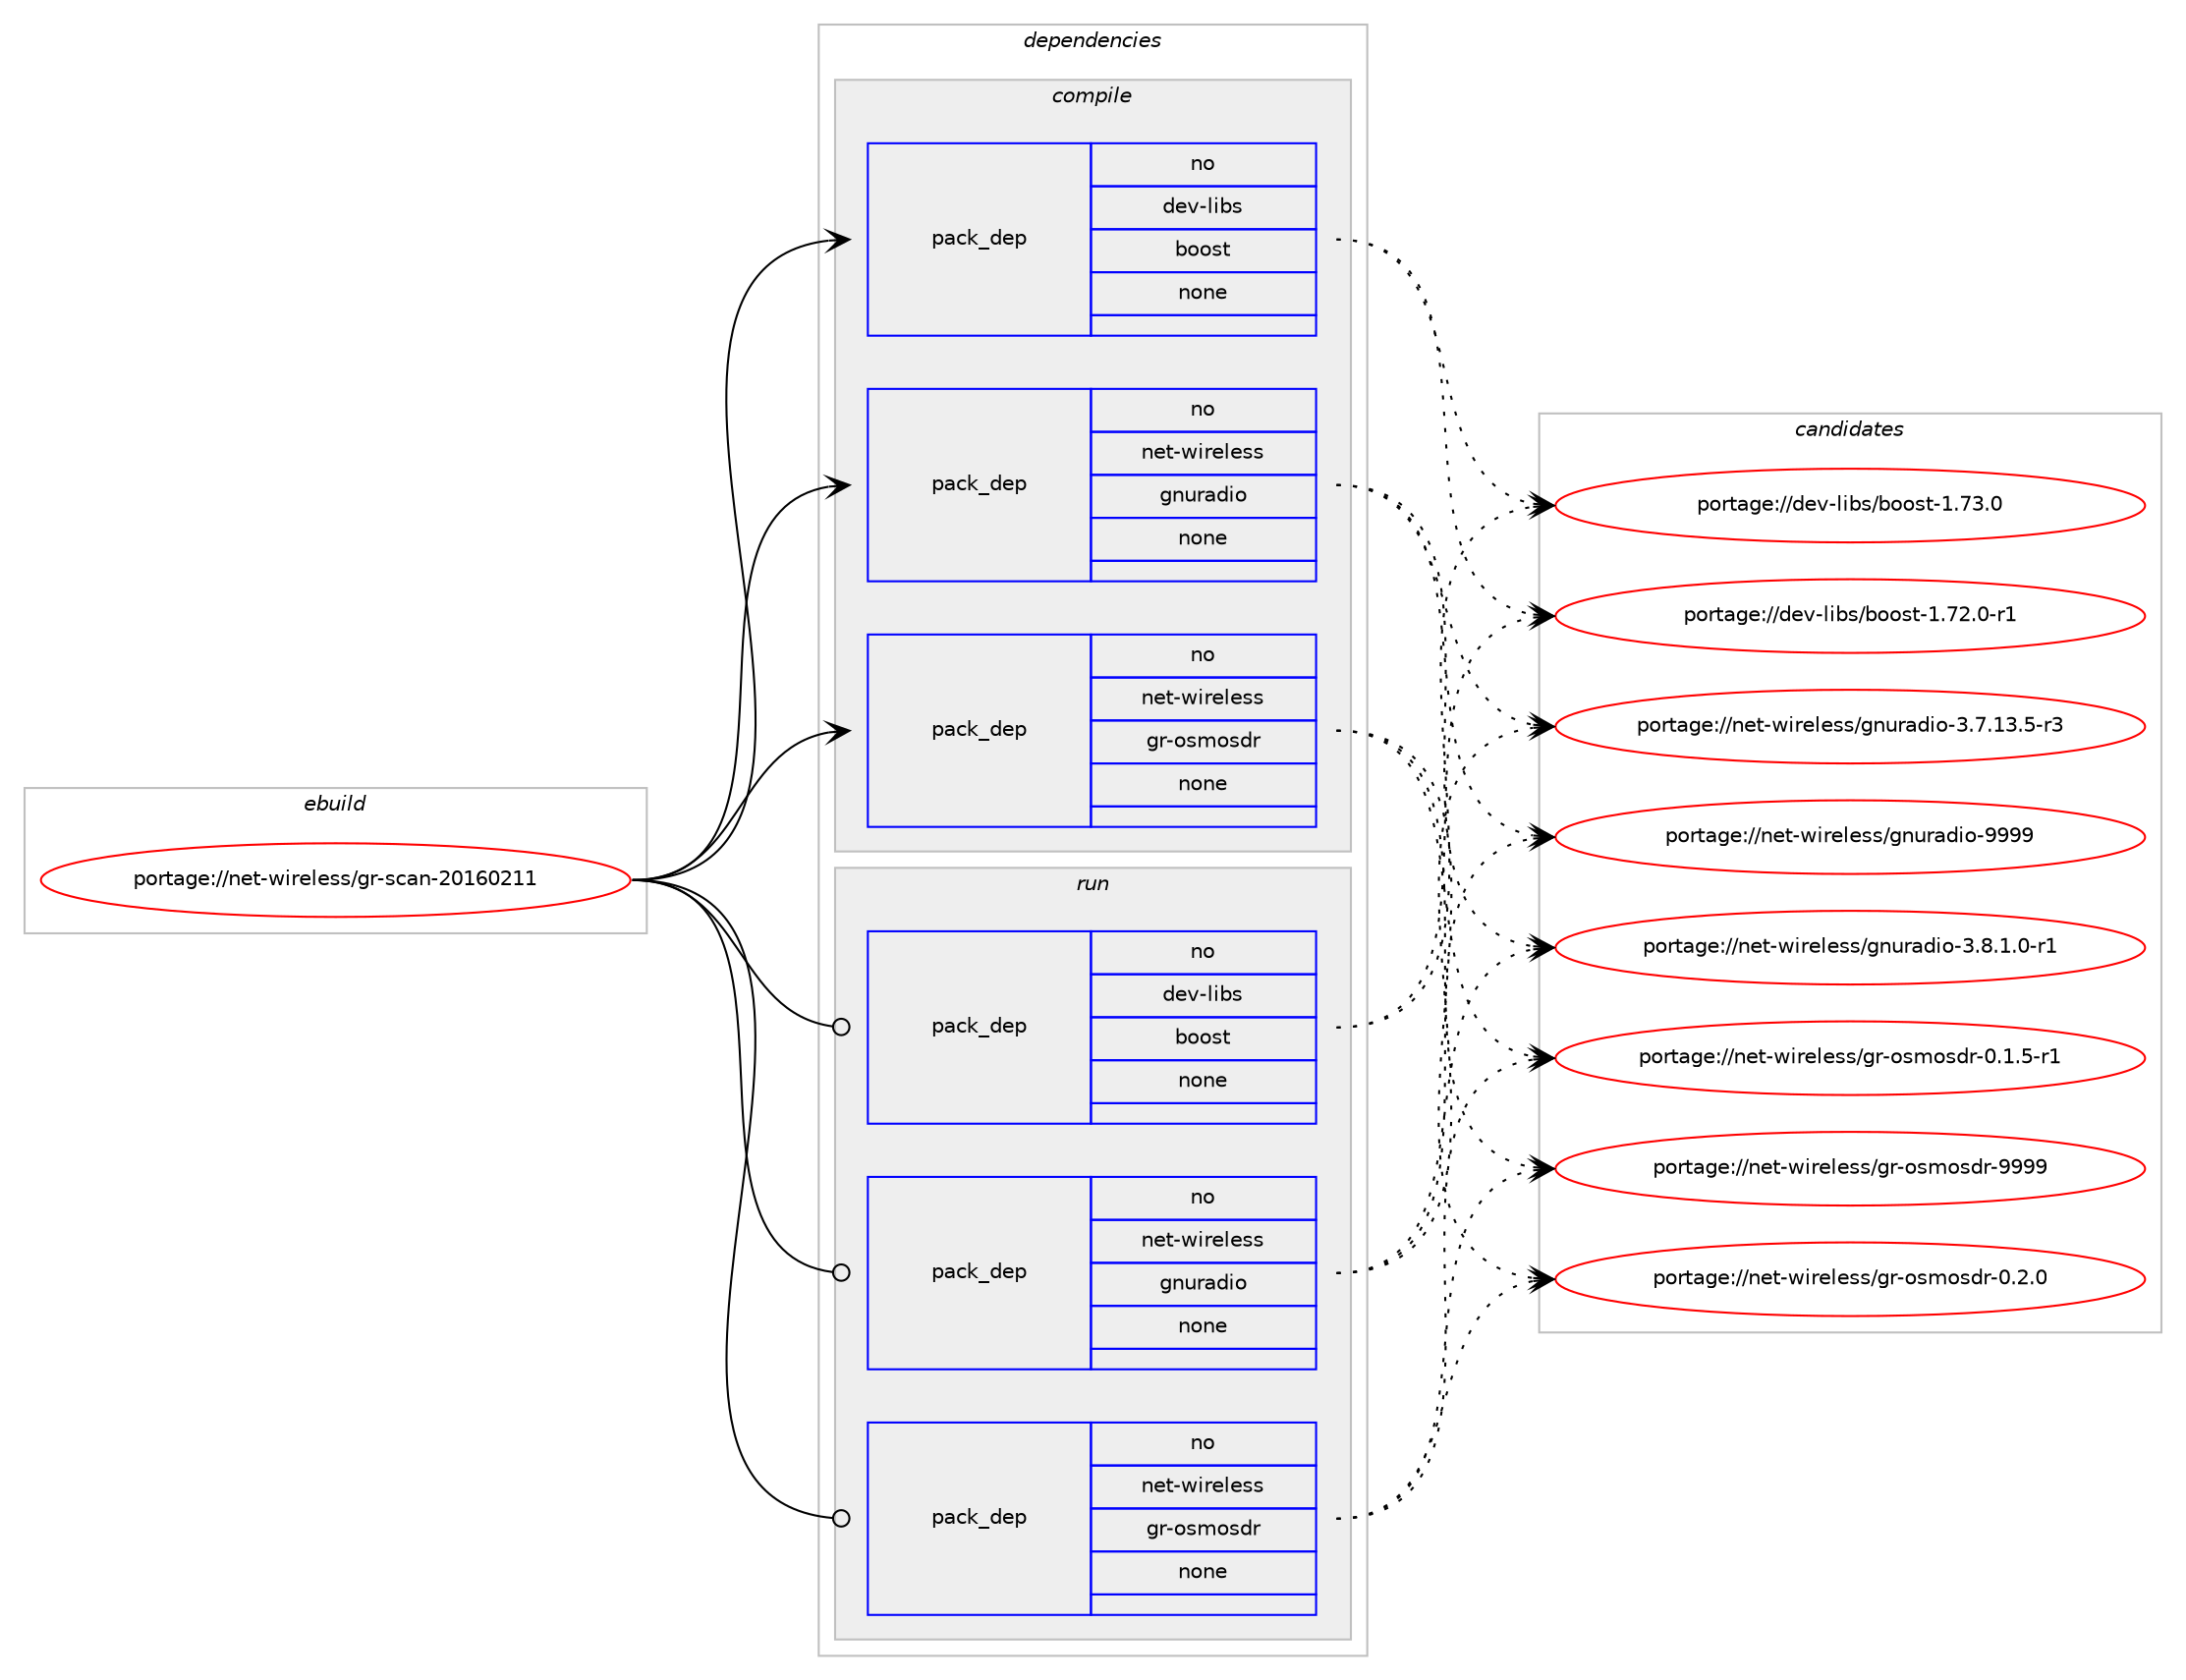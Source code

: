 digraph prolog {

# *************
# Graph options
# *************

newrank=true;
concentrate=true;
compound=true;
graph [rankdir=LR,fontname=Helvetica,fontsize=10,ranksep=1.5];#, ranksep=2.5, nodesep=0.2];
edge  [arrowhead=vee];
node  [fontname=Helvetica,fontsize=10];

# **********
# The ebuild
# **********

subgraph cluster_leftcol {
color=gray;
rank=same;
label=<<i>ebuild</i>>;
id [label="portage://net-wireless/gr-scan-20160211", color=red, width=4, href="../net-wireless/gr-scan-20160211.svg"];
}

# ****************
# The dependencies
# ****************

subgraph cluster_midcol {
color=gray;
label=<<i>dependencies</i>>;
subgraph cluster_compile {
fillcolor="#eeeeee";
style=filled;
label=<<i>compile</i>>;
subgraph pack3351 {
dependency4019 [label=<<TABLE BORDER="0" CELLBORDER="1" CELLSPACING="0" CELLPADDING="4" WIDTH="220"><TR><TD ROWSPAN="6" CELLPADDING="30">pack_dep</TD></TR><TR><TD WIDTH="110">no</TD></TR><TR><TD>dev-libs</TD></TR><TR><TD>boost</TD></TR><TR><TD>none</TD></TR><TR><TD></TD></TR></TABLE>>, shape=none, color=blue];
}
id:e -> dependency4019:w [weight=20,style="solid",arrowhead="vee"];
subgraph pack3352 {
dependency4020 [label=<<TABLE BORDER="0" CELLBORDER="1" CELLSPACING="0" CELLPADDING="4" WIDTH="220"><TR><TD ROWSPAN="6" CELLPADDING="30">pack_dep</TD></TR><TR><TD WIDTH="110">no</TD></TR><TR><TD>net-wireless</TD></TR><TR><TD>gnuradio</TD></TR><TR><TD>none</TD></TR><TR><TD></TD></TR></TABLE>>, shape=none, color=blue];
}
id:e -> dependency4020:w [weight=20,style="solid",arrowhead="vee"];
subgraph pack3353 {
dependency4021 [label=<<TABLE BORDER="0" CELLBORDER="1" CELLSPACING="0" CELLPADDING="4" WIDTH="220"><TR><TD ROWSPAN="6" CELLPADDING="30">pack_dep</TD></TR><TR><TD WIDTH="110">no</TD></TR><TR><TD>net-wireless</TD></TR><TR><TD>gr-osmosdr</TD></TR><TR><TD>none</TD></TR><TR><TD></TD></TR></TABLE>>, shape=none, color=blue];
}
id:e -> dependency4021:w [weight=20,style="solid",arrowhead="vee"];
}
subgraph cluster_compileandrun {
fillcolor="#eeeeee";
style=filled;
label=<<i>compile and run</i>>;
}
subgraph cluster_run {
fillcolor="#eeeeee";
style=filled;
label=<<i>run</i>>;
subgraph pack3354 {
dependency4022 [label=<<TABLE BORDER="0" CELLBORDER="1" CELLSPACING="0" CELLPADDING="4" WIDTH="220"><TR><TD ROWSPAN="6" CELLPADDING="30">pack_dep</TD></TR><TR><TD WIDTH="110">no</TD></TR><TR><TD>dev-libs</TD></TR><TR><TD>boost</TD></TR><TR><TD>none</TD></TR><TR><TD></TD></TR></TABLE>>, shape=none, color=blue];
}
id:e -> dependency4022:w [weight=20,style="solid",arrowhead="odot"];
subgraph pack3355 {
dependency4023 [label=<<TABLE BORDER="0" CELLBORDER="1" CELLSPACING="0" CELLPADDING="4" WIDTH="220"><TR><TD ROWSPAN="6" CELLPADDING="30">pack_dep</TD></TR><TR><TD WIDTH="110">no</TD></TR><TR><TD>net-wireless</TD></TR><TR><TD>gnuradio</TD></TR><TR><TD>none</TD></TR><TR><TD></TD></TR></TABLE>>, shape=none, color=blue];
}
id:e -> dependency4023:w [weight=20,style="solid",arrowhead="odot"];
subgraph pack3356 {
dependency4024 [label=<<TABLE BORDER="0" CELLBORDER="1" CELLSPACING="0" CELLPADDING="4" WIDTH="220"><TR><TD ROWSPAN="6" CELLPADDING="30">pack_dep</TD></TR><TR><TD WIDTH="110">no</TD></TR><TR><TD>net-wireless</TD></TR><TR><TD>gr-osmosdr</TD></TR><TR><TD>none</TD></TR><TR><TD></TD></TR></TABLE>>, shape=none, color=blue];
}
id:e -> dependency4024:w [weight=20,style="solid",arrowhead="odot"];
}
}

# **************
# The candidates
# **************

subgraph cluster_choices {
rank=same;
color=gray;
label=<<i>candidates</i>>;

subgraph choice3351 {
color=black;
nodesep=1;
choice1001011184510810598115479811111111511645494655514648 [label="portage://dev-libs/boost-1.73.0", color=red, width=4,href="../dev-libs/boost-1.73.0.svg"];
choice10010111845108105981154798111111115116454946555046484511449 [label="portage://dev-libs/boost-1.72.0-r1", color=red, width=4,href="../dev-libs/boost-1.72.0-r1.svg"];
dependency4019:e -> choice1001011184510810598115479811111111511645494655514648:w [style=dotted,weight="100"];
dependency4019:e -> choice10010111845108105981154798111111115116454946555046484511449:w [style=dotted,weight="100"];
}
subgraph choice3352 {
color=black;
nodesep=1;
choice1101011164511910511410110810111511547103110117114971001051114557575757 [label="portage://net-wireless/gnuradio-9999", color=red, width=4,href="../net-wireless/gnuradio-9999.svg"];
choice11010111645119105114101108101115115471031101171149710010511145514656464946484511449 [label="portage://net-wireless/gnuradio-3.8.1.0-r1", color=red, width=4,href="../net-wireless/gnuradio-3.8.1.0-r1.svg"];
choice1101011164511910511410110810111511547103110117114971001051114551465546495146534511451 [label="portage://net-wireless/gnuradio-3.7.13.5-r3", color=red, width=4,href="../net-wireless/gnuradio-3.7.13.5-r3.svg"];
dependency4020:e -> choice1101011164511910511410110810111511547103110117114971001051114557575757:w [style=dotted,weight="100"];
dependency4020:e -> choice11010111645119105114101108101115115471031101171149710010511145514656464946484511449:w [style=dotted,weight="100"];
dependency4020:e -> choice1101011164511910511410110810111511547103110117114971001051114551465546495146534511451:w [style=dotted,weight="100"];
}
subgraph choice3353 {
color=black;
nodesep=1;
choice1101011164511910511410110810111511547103114451111151091111151001144557575757 [label="portage://net-wireless/gr-osmosdr-9999", color=red, width=4,href="../net-wireless/gr-osmosdr-9999.svg"];
choice110101116451191051141011081011151154710311445111115109111115100114454846504648 [label="portage://net-wireless/gr-osmosdr-0.2.0", color=red, width=4,href="../net-wireless/gr-osmosdr-0.2.0.svg"];
choice1101011164511910511410110810111511547103114451111151091111151001144548464946534511449 [label="portage://net-wireless/gr-osmosdr-0.1.5-r1", color=red, width=4,href="../net-wireless/gr-osmosdr-0.1.5-r1.svg"];
dependency4021:e -> choice1101011164511910511410110810111511547103114451111151091111151001144557575757:w [style=dotted,weight="100"];
dependency4021:e -> choice110101116451191051141011081011151154710311445111115109111115100114454846504648:w [style=dotted,weight="100"];
dependency4021:e -> choice1101011164511910511410110810111511547103114451111151091111151001144548464946534511449:w [style=dotted,weight="100"];
}
subgraph choice3354 {
color=black;
nodesep=1;
choice1001011184510810598115479811111111511645494655514648 [label="portage://dev-libs/boost-1.73.0", color=red, width=4,href="../dev-libs/boost-1.73.0.svg"];
choice10010111845108105981154798111111115116454946555046484511449 [label="portage://dev-libs/boost-1.72.0-r1", color=red, width=4,href="../dev-libs/boost-1.72.0-r1.svg"];
dependency4022:e -> choice1001011184510810598115479811111111511645494655514648:w [style=dotted,weight="100"];
dependency4022:e -> choice10010111845108105981154798111111115116454946555046484511449:w [style=dotted,weight="100"];
}
subgraph choice3355 {
color=black;
nodesep=1;
choice1101011164511910511410110810111511547103110117114971001051114557575757 [label="portage://net-wireless/gnuradio-9999", color=red, width=4,href="../net-wireless/gnuradio-9999.svg"];
choice11010111645119105114101108101115115471031101171149710010511145514656464946484511449 [label="portage://net-wireless/gnuradio-3.8.1.0-r1", color=red, width=4,href="../net-wireless/gnuradio-3.8.1.0-r1.svg"];
choice1101011164511910511410110810111511547103110117114971001051114551465546495146534511451 [label="portage://net-wireless/gnuradio-3.7.13.5-r3", color=red, width=4,href="../net-wireless/gnuradio-3.7.13.5-r3.svg"];
dependency4023:e -> choice1101011164511910511410110810111511547103110117114971001051114557575757:w [style=dotted,weight="100"];
dependency4023:e -> choice11010111645119105114101108101115115471031101171149710010511145514656464946484511449:w [style=dotted,weight="100"];
dependency4023:e -> choice1101011164511910511410110810111511547103110117114971001051114551465546495146534511451:w [style=dotted,weight="100"];
}
subgraph choice3356 {
color=black;
nodesep=1;
choice1101011164511910511410110810111511547103114451111151091111151001144557575757 [label="portage://net-wireless/gr-osmosdr-9999", color=red, width=4,href="../net-wireless/gr-osmosdr-9999.svg"];
choice110101116451191051141011081011151154710311445111115109111115100114454846504648 [label="portage://net-wireless/gr-osmosdr-0.2.0", color=red, width=4,href="../net-wireless/gr-osmosdr-0.2.0.svg"];
choice1101011164511910511410110810111511547103114451111151091111151001144548464946534511449 [label="portage://net-wireless/gr-osmosdr-0.1.5-r1", color=red, width=4,href="../net-wireless/gr-osmosdr-0.1.5-r1.svg"];
dependency4024:e -> choice1101011164511910511410110810111511547103114451111151091111151001144557575757:w [style=dotted,weight="100"];
dependency4024:e -> choice110101116451191051141011081011151154710311445111115109111115100114454846504648:w [style=dotted,weight="100"];
dependency4024:e -> choice1101011164511910511410110810111511547103114451111151091111151001144548464946534511449:w [style=dotted,weight="100"];
}
}

}
